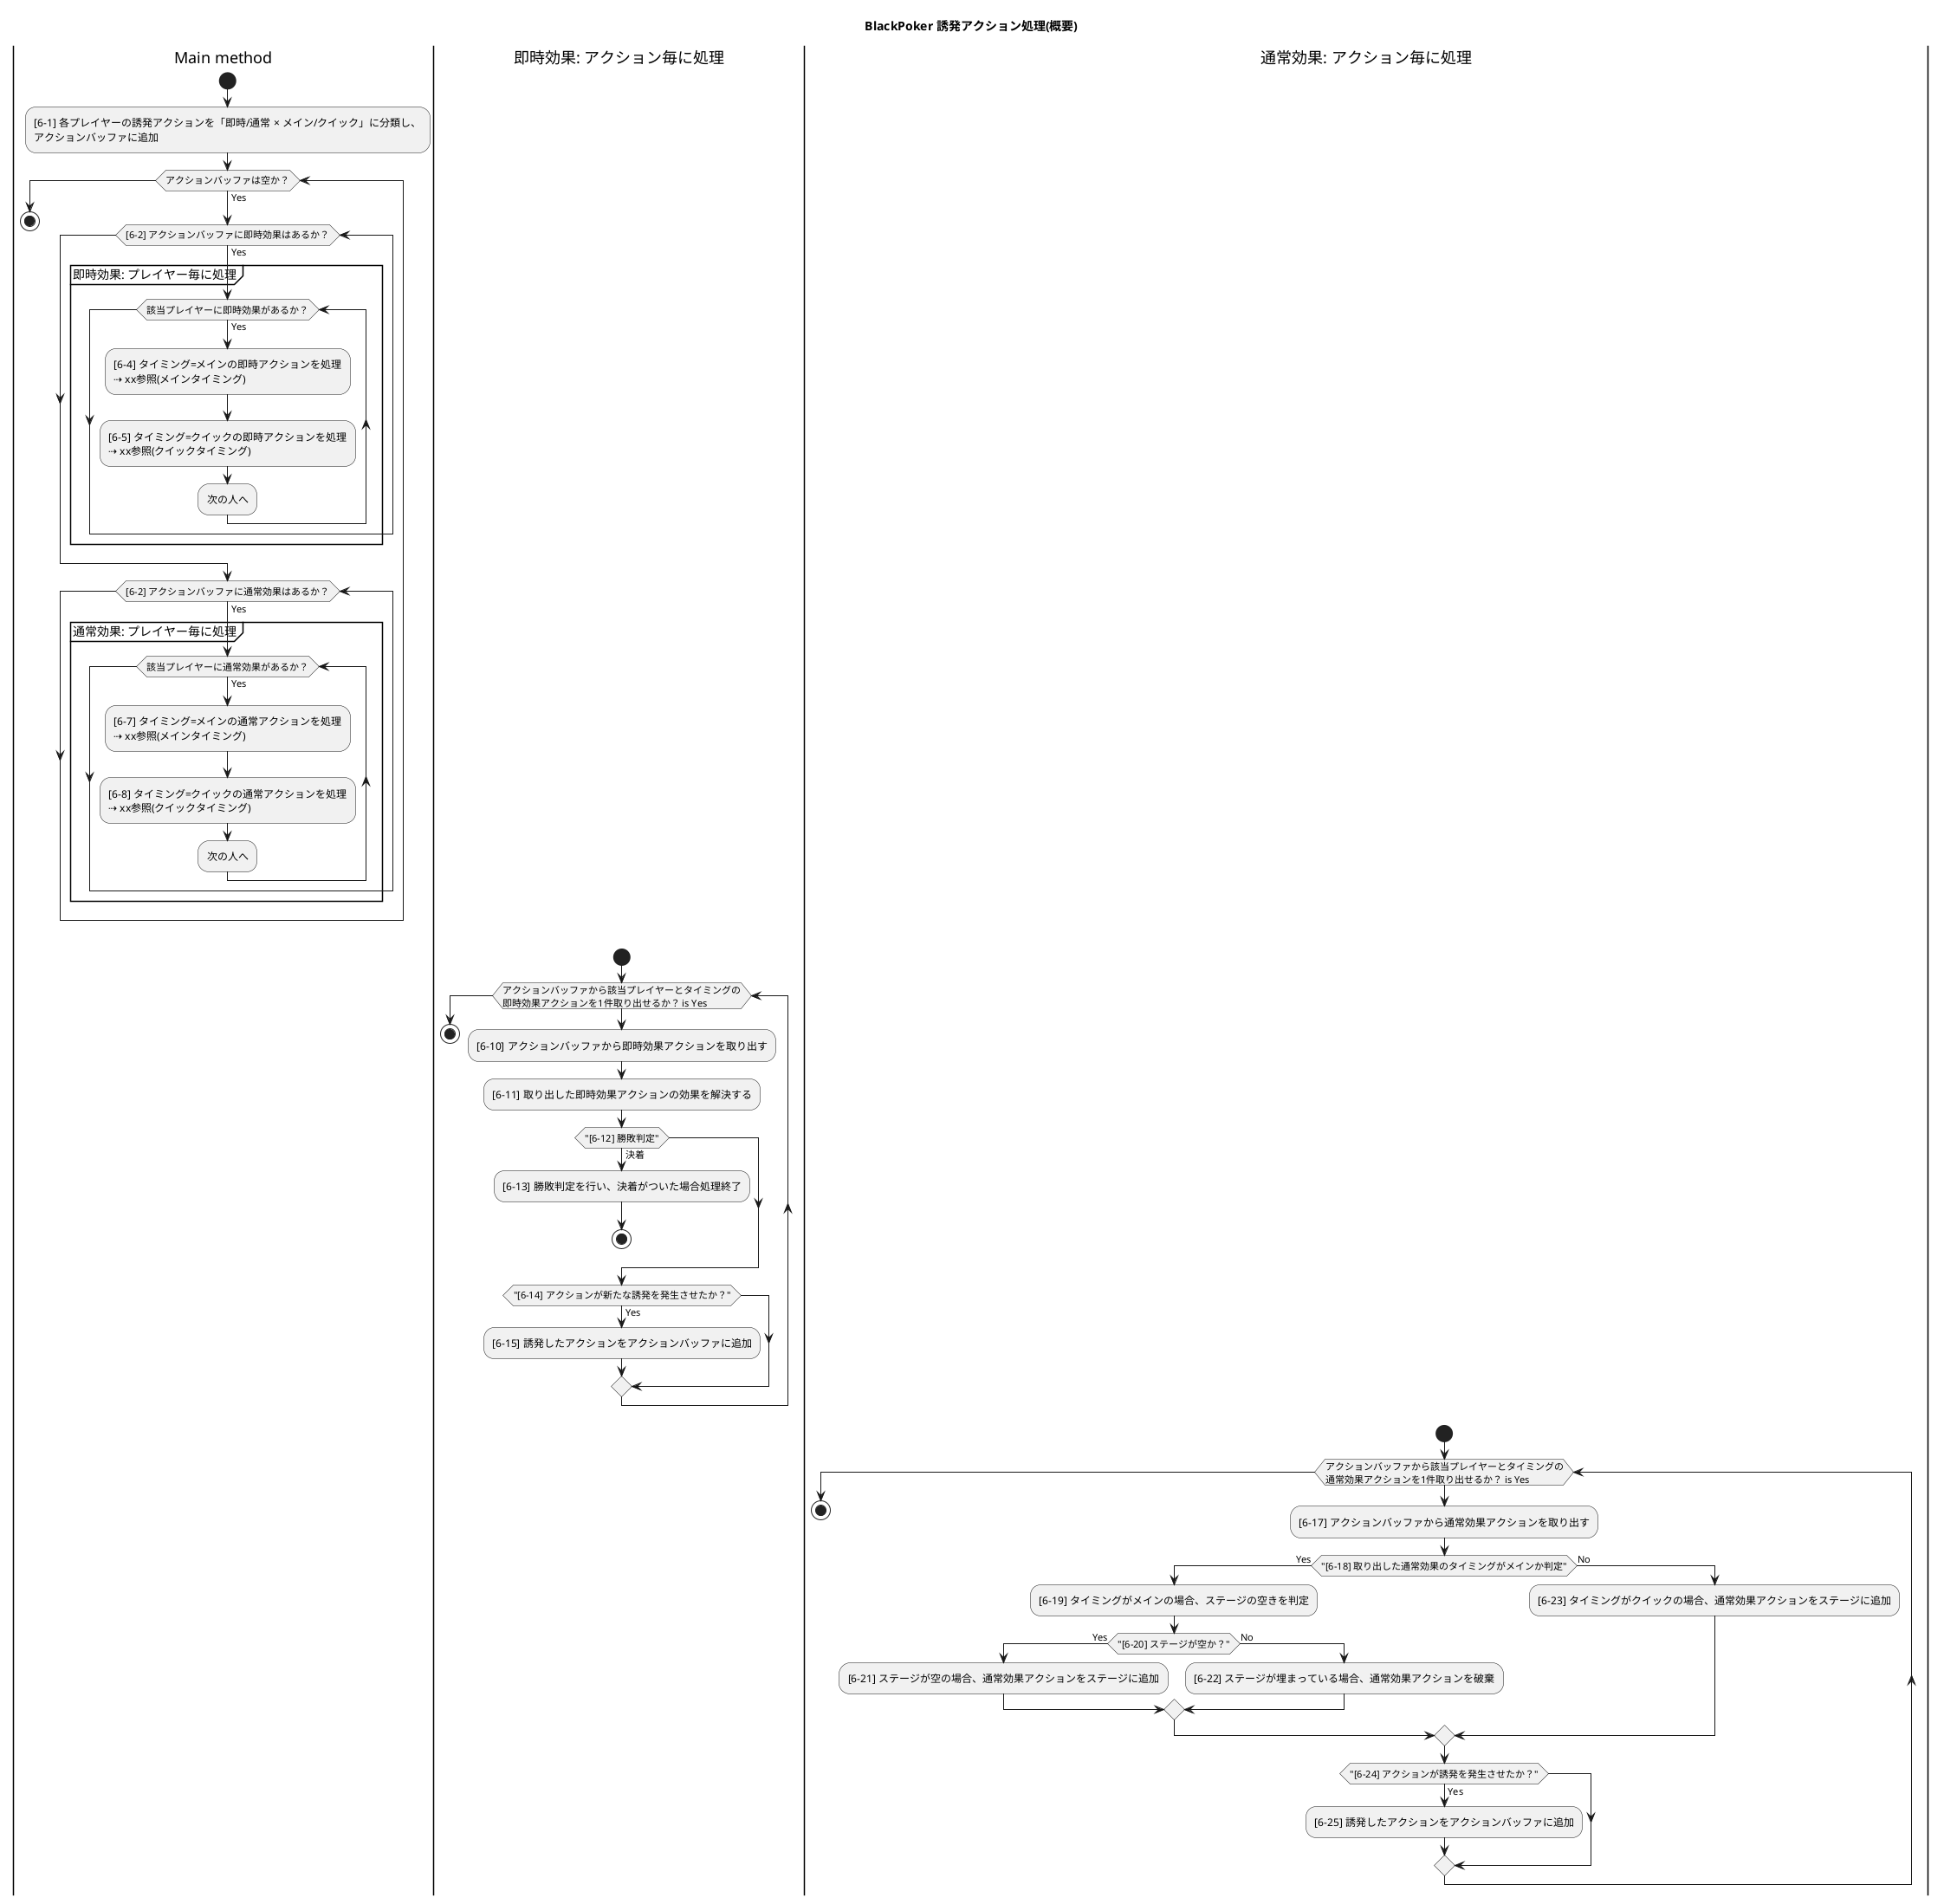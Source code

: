 @startuml
title BlackPoker 誘発アクション処理(概要)

'==============================
'【Main method】（アクション分類・プレイヤー毎処理）
'==============================
|Main method|
start
:[6-1] 各プレイヤーの誘発アクションを「即時/通常 × メイン/クイック」に分類し、
アクションバッファに追加;

while (アクションバッファは空か？) is (Yes)

    '【6-2】 アクションバッファの状態をチェック
    while ([6-2] アクションバッファに即時効果はあるか？) is (Yes)
    '------------------------------
    '【即時効果：プレイヤー毎に処理】
    '------------------------------
    group 即時効果: プレイヤー毎に処理
        '【6-3】 各プレイヤーについて「即時効果アクションの有無」を判定
        while (該当プレイヤーに即時効果があるか？) is (Yes)
        :[6-4] タイミング=メインの即時アクションを処理\n⇢ xx参照(メインタイミング);
        :[6-5] タイミング=クイックの即時アクションを処理\n⇢ xx参照(クイックタイミング);
        :次の人へ;
        endwhile
    end group

    end while

    while ([6-2] アクションバッファに通常効果はあるか？) is (Yes)
    '------------------------------
    '【通常効果：プレイヤー毎に処理】
    '------------------------------
    group 通常効果: プレイヤー毎に処理
        '【6-6】 各プレイヤーについて「通常効果アクションの有無」を判定
        while (該当プレイヤーに通常効果があるか？) is (Yes)
        :[6-7] タイミング=メインの通常アクションを処理\n⇢ xx参照(メインタイミング);
        :[6-8] タイミング=クイックの通常アクションを処理\n⇢ xx参照(クイックタイミング);
        :次の人へ;
        endwhile
    end group
    endwhile

endwhile
stop

'==============================
'【即時効果：アクション毎に処理】
'==============================
|即時効果: アクション毎に処理|
start
'【6-9】 アクションバッファから「該当プレイヤー・タイミング」の即時効果アクションが取り出せるか判定
while (アクションバッファから該当プレイヤーとタイミングの\n即時効果アクションを1件取り出せるか？ is Yes)
  :[6-10] アクションバッファから即時効果アクションを取り出す;
  :[6-11] 取り出した即時効果アクションの効果を解決する;
  '【6-12】 勝敗判定をチェック
  if ("[6-12] 勝敗判定") then (決着)
    :[6-13] 勝敗判定を行い、決着がついた場合処理終了;
    stop
  endif
  '【6-14】 取り出したアクションが新たな誘発を発生させたか判定
  if ("[6-14] アクションが新たな誘発を発生させたか？") then (Yes)
    :[6-15] 誘発したアクションをアクションバッファに追加;
  endif
endwhile
stop

'==============================
'【通常効果：アクション毎に処理】
'==============================
|通常効果: アクション毎に処理|
start
'【6-16】 アクションバッファから「該当プレイヤー・タイミング」の通常効果アクションが取り出せるか判定
while (アクションバッファから該当プレイヤーとタイミングの\n通常効果アクションを1件取り出せるか？ is Yes)
  :[6-17] アクションバッファから通常効果アクションを取り出す;
  '【6-18】 取り出した通常効果のタイミングがメインかどうか判定
  if ("[6-18] 取り出した通常効果のタイミングがメインか判定") then (Yes)
    :[6-19] タイミングがメインの場合、ステージの空きを判定;
    '【6-20】 ステージが空いているかチェック
    if ("[6-20] ステージが空か？") then (Yes)
      :[6-21] ステージが空の場合、通常効果アクションをステージに追加;
    else (No)
      :[6-22] ステージが埋まっている場合、通常効果アクションを破棄;
    endif
  else (No)
    :[6-23] タイミングがクイックの場合、通常効果アクションをステージに追加;
  endif
  '【6-24】 取り出したアクションが誘発を発生させたか判定
  if ("[6-24] アクションが誘発を発生させたか？") then (Yes)
    :[6-25] 誘発したアクションをアクションバッファに追加;
  endif
endwhile
stop

@enduml
